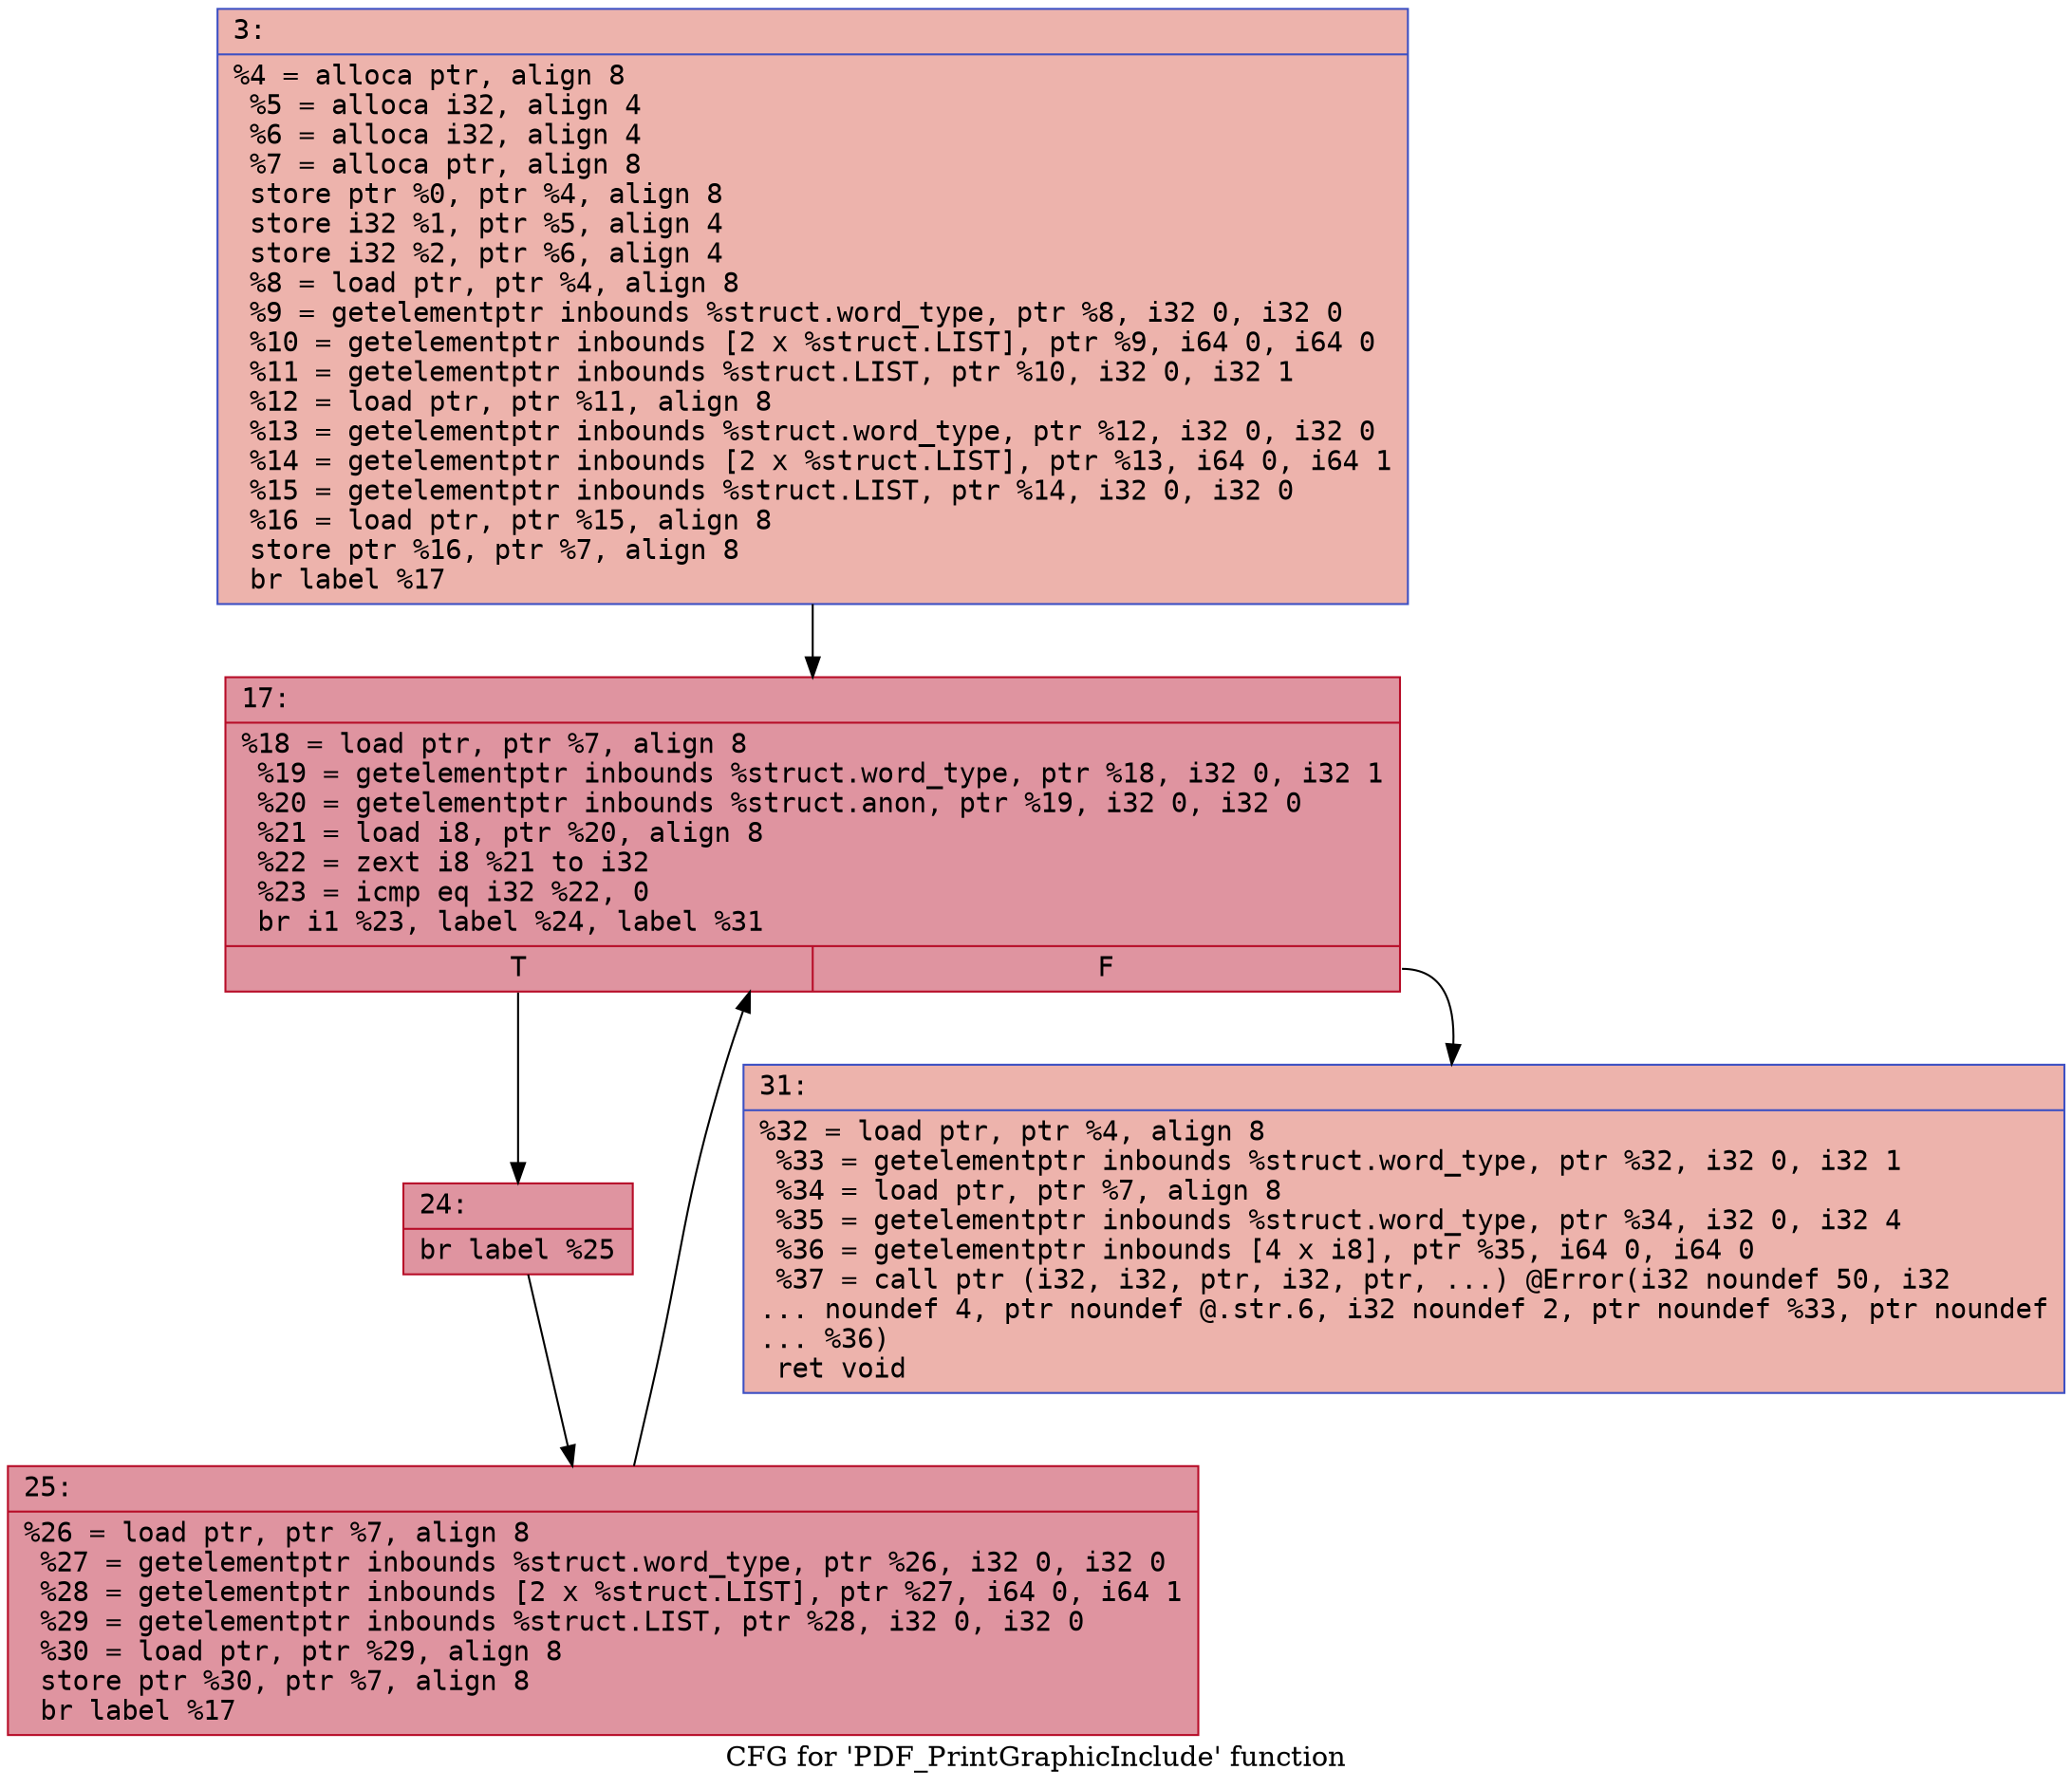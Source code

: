 digraph "CFG for 'PDF_PrintGraphicInclude' function" {
	label="CFG for 'PDF_PrintGraphicInclude' function";

	Node0x600001621900 [shape=record,color="#3d50c3ff", style=filled, fillcolor="#d6524470" fontname="Courier",label="{3:\l|  %4 = alloca ptr, align 8\l  %5 = alloca i32, align 4\l  %6 = alloca i32, align 4\l  %7 = alloca ptr, align 8\l  store ptr %0, ptr %4, align 8\l  store i32 %1, ptr %5, align 4\l  store i32 %2, ptr %6, align 4\l  %8 = load ptr, ptr %4, align 8\l  %9 = getelementptr inbounds %struct.word_type, ptr %8, i32 0, i32 0\l  %10 = getelementptr inbounds [2 x %struct.LIST], ptr %9, i64 0, i64 0\l  %11 = getelementptr inbounds %struct.LIST, ptr %10, i32 0, i32 1\l  %12 = load ptr, ptr %11, align 8\l  %13 = getelementptr inbounds %struct.word_type, ptr %12, i32 0, i32 0\l  %14 = getelementptr inbounds [2 x %struct.LIST], ptr %13, i64 0, i64 1\l  %15 = getelementptr inbounds %struct.LIST, ptr %14, i32 0, i32 0\l  %16 = load ptr, ptr %15, align 8\l  store ptr %16, ptr %7, align 8\l  br label %17\l}"];
	Node0x600001621900 -> Node0x600001621950[tooltip="3 -> 17\nProbability 100.00%" ];
	Node0x600001621950 [shape=record,color="#b70d28ff", style=filled, fillcolor="#b70d2870" fontname="Courier",label="{17:\l|  %18 = load ptr, ptr %7, align 8\l  %19 = getelementptr inbounds %struct.word_type, ptr %18, i32 0, i32 1\l  %20 = getelementptr inbounds %struct.anon, ptr %19, i32 0, i32 0\l  %21 = load i8, ptr %20, align 8\l  %22 = zext i8 %21 to i32\l  %23 = icmp eq i32 %22, 0\l  br i1 %23, label %24, label %31\l|{<s0>T|<s1>F}}"];
	Node0x600001621950:s0 -> Node0x6000016219a0[tooltip="17 -> 24\nProbability 96.88%" ];
	Node0x600001621950:s1 -> Node0x600001621a40[tooltip="17 -> 31\nProbability 3.12%" ];
	Node0x6000016219a0 [shape=record,color="#b70d28ff", style=filled, fillcolor="#b70d2870" fontname="Courier",label="{24:\l|  br label %25\l}"];
	Node0x6000016219a0 -> Node0x6000016219f0[tooltip="24 -> 25\nProbability 100.00%" ];
	Node0x6000016219f0 [shape=record,color="#b70d28ff", style=filled, fillcolor="#b70d2870" fontname="Courier",label="{25:\l|  %26 = load ptr, ptr %7, align 8\l  %27 = getelementptr inbounds %struct.word_type, ptr %26, i32 0, i32 0\l  %28 = getelementptr inbounds [2 x %struct.LIST], ptr %27, i64 0, i64 1\l  %29 = getelementptr inbounds %struct.LIST, ptr %28, i32 0, i32 0\l  %30 = load ptr, ptr %29, align 8\l  store ptr %30, ptr %7, align 8\l  br label %17\l}"];
	Node0x6000016219f0 -> Node0x600001621950[tooltip="25 -> 17\nProbability 100.00%" ];
	Node0x600001621a40 [shape=record,color="#3d50c3ff", style=filled, fillcolor="#d6524470" fontname="Courier",label="{31:\l|  %32 = load ptr, ptr %4, align 8\l  %33 = getelementptr inbounds %struct.word_type, ptr %32, i32 0, i32 1\l  %34 = load ptr, ptr %7, align 8\l  %35 = getelementptr inbounds %struct.word_type, ptr %34, i32 0, i32 4\l  %36 = getelementptr inbounds [4 x i8], ptr %35, i64 0, i64 0\l  %37 = call ptr (i32, i32, ptr, i32, ptr, ...) @Error(i32 noundef 50, i32\l... noundef 4, ptr noundef @.str.6, i32 noundef 2, ptr noundef %33, ptr noundef\l... %36)\l  ret void\l}"];
}
